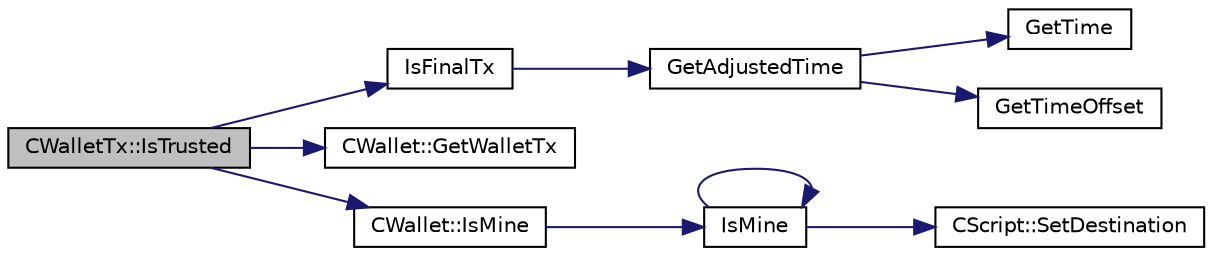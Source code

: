 digraph "CWalletTx::IsTrusted"
{
  edge [fontname="Helvetica",fontsize="10",labelfontname="Helvetica",labelfontsize="10"];
  node [fontname="Helvetica",fontsize="10",shape=record];
  rankdir="LR";
  Node283 [label="CWalletTx::IsTrusted",height=0.2,width=0.4,color="black", fillcolor="grey75", style="filled", fontcolor="black"];
  Node283 -> Node284 [color="midnightblue",fontsize="10",style="solid",fontname="Helvetica"];
  Node284 [label="IsFinalTx",height=0.2,width=0.4,color="black", fillcolor="white", style="filled",URL="$df/d0a/main_8cpp.html#adc332cd7ac94e639bb4239618341be19"];
  Node284 -> Node285 [color="midnightblue",fontsize="10",style="solid",fontname="Helvetica"];
  Node285 [label="GetAdjustedTime",height=0.2,width=0.4,color="black", fillcolor="white", style="filled",URL="$df/d2d/util_8cpp.html#a09f81b9c7650f898cf3cf305b87547e6"];
  Node285 -> Node286 [color="midnightblue",fontsize="10",style="solid",fontname="Helvetica"];
  Node286 [label="GetTime",height=0.2,width=0.4,color="black", fillcolor="white", style="filled",URL="$df/d2d/util_8cpp.html#a46fac5fba8ba905b5f9acb364f5d8c6f"];
  Node285 -> Node287 [color="midnightblue",fontsize="10",style="solid",fontname="Helvetica"];
  Node287 [label="GetTimeOffset",height=0.2,width=0.4,color="black", fillcolor="white", style="filled",URL="$df/d2d/util_8cpp.html#a50ca5344c75631267633f15cfe5e983e"];
  Node283 -> Node288 [color="midnightblue",fontsize="10",style="solid",fontname="Helvetica"];
  Node288 [label="CWallet::GetWalletTx",height=0.2,width=0.4,color="black", fillcolor="white", style="filled",URL="$d2/de5/class_c_wallet.html#ac496716bb889a5934fa27398aeb2330a"];
  Node283 -> Node289 [color="midnightblue",fontsize="10",style="solid",fontname="Helvetica"];
  Node289 [label="CWallet::IsMine",height=0.2,width=0.4,color="black", fillcolor="white", style="filled",URL="$d2/de5/class_c_wallet.html#a4eada57edc1c443564b8cc9b853d955c"];
  Node289 -> Node290 [color="midnightblue",fontsize="10",style="solid",fontname="Helvetica"];
  Node290 [label="IsMine",height=0.2,width=0.4,color="black", fillcolor="white", style="filled",URL="$dd/d0f/script_8cpp.html#adc59cf67d903c1ba1ef225561b85bfce"];
  Node290 -> Node291 [color="midnightblue",fontsize="10",style="solid",fontname="Helvetica"];
  Node291 [label="CScript::SetDestination",height=0.2,width=0.4,color="black", fillcolor="white", style="filled",URL="$d9/d4b/class_c_script.html#ad1b5a9077241aa06116040c4f1b7c31e"];
  Node290 -> Node290 [color="midnightblue",fontsize="10",style="solid",fontname="Helvetica"];
}
